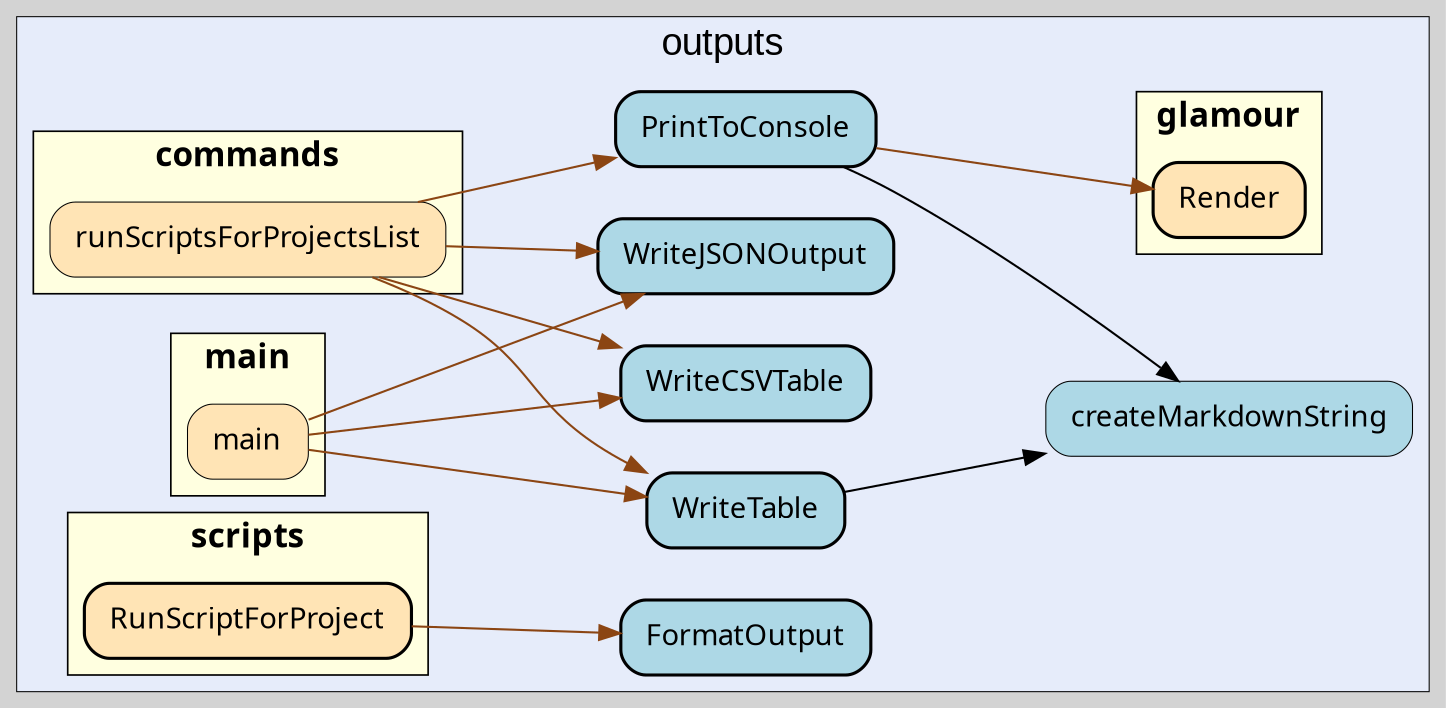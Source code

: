 digraph gocallvis {
    label="";
    labeljust="l";
    fontname="Arial";
    fontsize="14";
    rankdir="LR";
    bgcolor="lightgray";
    style="solid";
    penwidth="0.5";
    pad="0.0";
    nodesep="0.35";

    node [shape="box" style="filled,rounded" fillcolor="honeydew" fontname="Verdana" penwidth="1.0" margin="0.16,0.0"];
    edge [minlen="2"]

    subgraph "cluster_focus" {
        bgcolor="#e6ecfa";
label="outputs";
labelloc="t";
labeljust="c";
fontsize="18";
        
        "github.com/wcatron/query-projects/internal/outputs.FormatOutput" [ fillcolor="lightblue" label="FormatOutput" penwidth="1.5" tooltip="github.com/wcatron/query-projects/internal/outputs.FormatOutput | defined in csv.go:14" ]
        "github.com/wcatron/query-projects/internal/outputs.PrintToConsole" [ fillcolor="lightblue" label="PrintToConsole" penwidth="1.5" tooltip="github.com/wcatron/query-projects/internal/outputs.PrintToConsole | defined in markdown.go:36\nat markdown.go:37: calling [github.com/wcatron/query-projects/internal/outputs.createMarkdownString]\nat markdown.go:40: calling [github.com/charmbracelet/glamour.Render]" ]
        "github.com/wcatron/query-projects/internal/outputs.createMarkdownString" [ fillcolor="lightblue" label="createMarkdownString" penwidth="0.5" tooltip="github.com/wcatron/query-projects/internal/outputs.createMarkdownString | defined in markdown.go:14" ]
        "github.com/wcatron/query-projects/internal/outputs.WriteTable" [ penwidth="1.5" tooltip="github.com/wcatron/query-projects/internal/outputs.WriteTable | defined in markdown.go:49\nat markdown.go:54: calling [github.com/wcatron/query-projects/internal/outputs.createMarkdownString]" fillcolor="lightblue" label="WriteTable" ]
        "github.com/wcatron/query-projects/internal/outputs.WriteCSVTable" [ fillcolor="lightblue" label="WriteCSVTable" penwidth="1.5" tooltip="github.com/wcatron/query-projects/internal/outputs.WriteCSVTable | defined in csv.go:22" ]
        "github.com/wcatron/query-projects/internal/outputs.WriteJSONOutput" [ fillcolor="lightblue" label="WriteJSONOutput" penwidth="1.5" tooltip="github.com/wcatron/query-projects/internal/outputs.WriteJSONOutput | defined in json.go:14" ]
        
        subgraph "cluster_github.com/charmbracelet/glamour" {
        fontname="Tahoma bold";
rank="sink";
label="glamour";
tooltip="package: github.com/charmbracelet/glamour";
penwidth="0.8";
fontsize="16";
style="filled";
fillcolor="lightyellow";
URL="/?f=github.com/charmbracelet/glamour";
        
        "github.com/charmbracelet/glamour.Render" [ fillcolor="moccasin" label="Render" penwidth="1.5" tooltip="github.com/charmbracelet/glamour.Render | defined in glamour.go:45" ]
        
    }

        subgraph "cluster_github.com/wcatron/query-projects/callvis" {
        tooltip="package: github.com/wcatron/query-projects/callvis";
fillcolor="lightyellow";
rank="sink";
label="main";
penwidth="0.8";
fontsize="16";
style="filled";
fontname="Tahoma bold";
URL="/?f=github.com/wcatron/query-projects/callvis";
        
        "github.com/wcatron/query-projects/callvis.main" [ penwidth="0.5" tooltip="github.com/wcatron/query-projects/callvis.main | defined in main.go:11\nat main.go:49: calling [github.com/wcatron/query-projects/internal/outputs.WriteCSVTable]\nat main.go:50: calling [github.com/wcatron/query-projects/internal/outputs.WriteJSONOutput]\nat main.go:48: calling [github.com/wcatron/query-projects/internal/outputs.WriteTable]" fillcolor="moccasin" label="main" ]
        
    }

        subgraph "cluster_github.com/wcatron/query-projects/internal/commands" {
        fillcolor="lightyellow";
rank="sink";
fontname="Tahoma bold";
label="commands";
URL="/?f=github.com/wcatron/query-projects/internal/commands";
tooltip="package: github.com/wcatron/query-projects/internal/commands";
penwidth="0.8";
fontsize="16";
style="filled";
        
        "github.com/wcatron/query-projects/internal/commands.runScriptsForProjectsList" [ fillcolor="moccasin" label="runScriptsForProjectsList" penwidth="0.5" tooltip="github.com/wcatron/query-projects/internal/commands.runScriptsForProjectsList | defined in run.go:183\nat run.go:225: calling [github.com/wcatron/query-projects/internal/outputs.WriteTable]\nat run.go:229: calling [github.com/wcatron/query-projects/internal/outputs.WriteJSONOutput]\nat run.go:227: calling [github.com/wcatron/query-projects/internal/outputs.WriteCSVTable]\nat run.go:218: calling [github.com/wcatron/query-projects/internal/outputs.PrintToConsole]" ]
        
    }

        subgraph "cluster_github.com/wcatron/query-projects/internal/scripts" {
        rank="sink";
tooltip="package: github.com/wcatron/query-projects/internal/scripts";
penwidth="0.8";
style="filled";
fontname="Tahoma bold";
label="scripts";
URL="/?f=github.com/wcatron/query-projects/internal/scripts";
fontsize="16";
fillcolor="lightyellow";
        
        "github.com/wcatron/query-projects/internal/scripts.RunScriptForProject" [ fillcolor="moccasin" label="RunScriptForProject" penwidth="1.5" tooltip="github.com/wcatron/query-projects/internal/scripts.RunScriptForProject | defined in runner.go:35\nat runner.go:78: calling [github.com/wcatron/query-projects/internal/outputs.FormatOutput]" ]
        
    }

    }

    "github.com/wcatron/query-projects/internal/outputs.WriteTable" -> "github.com/wcatron/query-projects/internal/outputs.createMarkdownString" [ tooltip="at markdown.go:54: calling [github.com/wcatron/query-projects/internal/outputs.createMarkdownString]" ]
    "github.com/wcatron/query-projects/internal/commands.runScriptsForProjectsList" -> "github.com/wcatron/query-projects/internal/outputs.WriteTable" [ color="saddlebrown" tooltip="at run.go:225: calling [github.com/wcatron/query-projects/internal/outputs.WriteTable]" ]
    "github.com/wcatron/query-projects/internal/commands.runScriptsForProjectsList" -> "github.com/wcatron/query-projects/internal/outputs.WriteJSONOutput" [ tooltip="at run.go:229: calling [github.com/wcatron/query-projects/internal/outputs.WriteJSONOutput]" color="saddlebrown" ]
    "github.com/wcatron/query-projects/callvis.main" -> "github.com/wcatron/query-projects/internal/outputs.WriteCSVTable" [ color="saddlebrown" tooltip="at main.go:49: calling [github.com/wcatron/query-projects/internal/outputs.WriteCSVTable]" ]
    "github.com/wcatron/query-projects/callvis.main" -> "github.com/wcatron/query-projects/internal/outputs.WriteJSONOutput" [ tooltip="at main.go:50: calling [github.com/wcatron/query-projects/internal/outputs.WriteJSONOutput]" color="saddlebrown" ]
    "github.com/wcatron/query-projects/internal/scripts.RunScriptForProject" -> "github.com/wcatron/query-projects/internal/outputs.FormatOutput" [ color="saddlebrown" tooltip="at runner.go:78: calling [github.com/wcatron/query-projects/internal/outputs.FormatOutput]" ]
    "github.com/wcatron/query-projects/internal/commands.runScriptsForProjectsList" -> "github.com/wcatron/query-projects/internal/outputs.WriteCSVTable" [ color="saddlebrown" tooltip="at run.go:227: calling [github.com/wcatron/query-projects/internal/outputs.WriteCSVTable]" ]
    "github.com/wcatron/query-projects/callvis.main" -> "github.com/wcatron/query-projects/internal/outputs.WriteTable" [ color="saddlebrown" tooltip="at main.go:48: calling [github.com/wcatron/query-projects/internal/outputs.WriteTable]" ]
    "github.com/wcatron/query-projects/internal/outputs.PrintToConsole" -> "github.com/wcatron/query-projects/internal/outputs.createMarkdownString" [ tooltip="at markdown.go:37: calling [github.com/wcatron/query-projects/internal/outputs.createMarkdownString]" ]
    "github.com/wcatron/query-projects/internal/outputs.PrintToConsole" -> "github.com/charmbracelet/glamour.Render" [ color="saddlebrown" tooltip="at markdown.go:40: calling [github.com/charmbracelet/glamour.Render]" ]
    "github.com/wcatron/query-projects/internal/commands.runScriptsForProjectsList" -> "github.com/wcatron/query-projects/internal/outputs.PrintToConsole" [ color="saddlebrown" tooltip="at run.go:218: calling [github.com/wcatron/query-projects/internal/outputs.PrintToConsole]" ]
}
